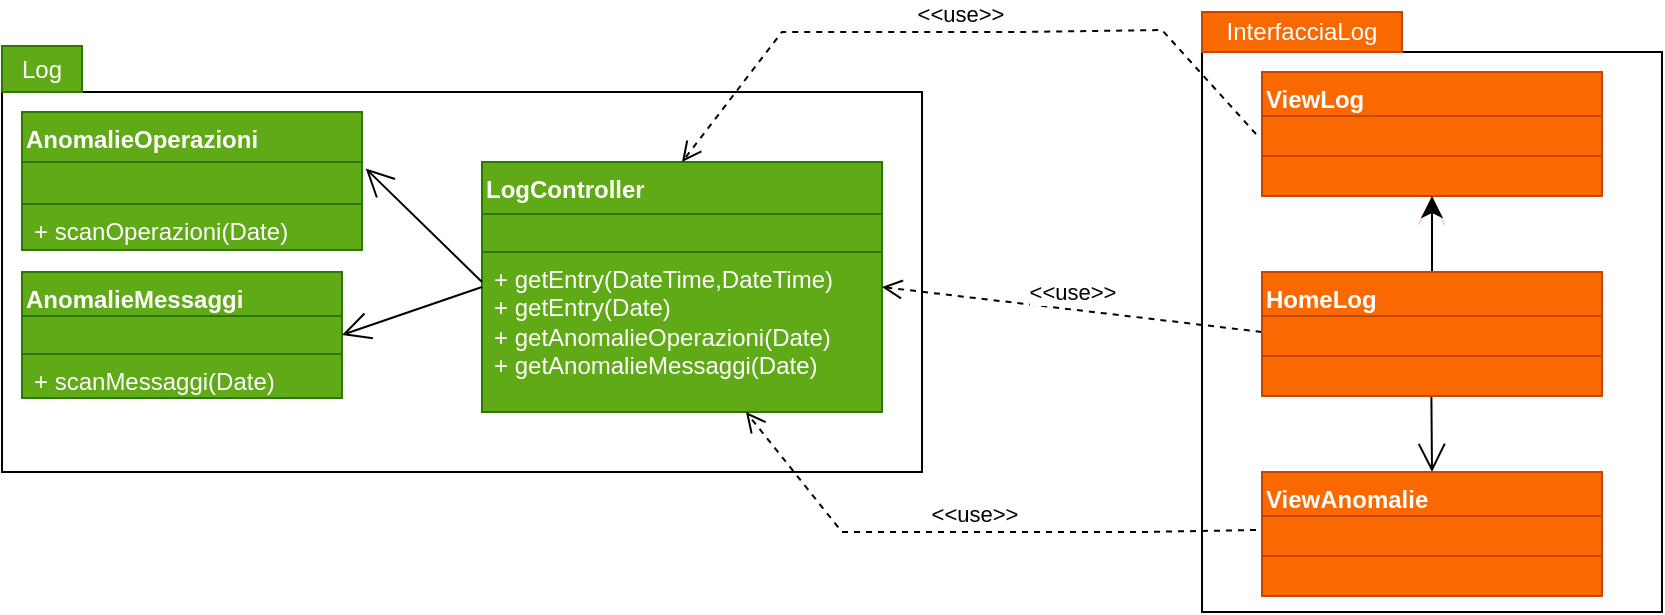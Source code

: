 <mxfile version="24.4.9" type="github">
  <diagram name="Pagina-1" id="b1b_KA6KlfcaUS7zXWw2">
    <mxGraphModel dx="2015" dy="1127" grid="0" gridSize="10" guides="1" tooltips="1" connect="1" arrows="1" fold="1" page="1" pageScale="1" pageWidth="827" pageHeight="1169" math="0" shadow="0">
      <root>
        <mxCell id="0" />
        <mxCell id="1" parent="0" />
        <mxCell id="djfGe0gmtvUCP7Zhn8_7-2" value="" style="rounded=0;whiteSpace=wrap;html=1;" parent="1" vertex="1">
          <mxGeometry x="-1" y="80" width="460" height="190" as="geometry" />
        </mxCell>
        <mxCell id="djfGe0gmtvUCP7Zhn8_7-4" value="Log" style="rounded=0;whiteSpace=wrap;html=1;fillColor=#60a917;strokeColor=#2D7600;fontColor=#ffffff;" parent="1" vertex="1">
          <mxGeometry x="-1" y="57" width="40" height="23" as="geometry" />
        </mxCell>
        <mxCell id="djfGe0gmtvUCP7Zhn8_7-5" value="AnomalieOperazioni&lt;div&gt;&lt;br&gt;&lt;/div&gt;" style="swimlane;fontStyle=1;align=left;verticalAlign=top;childLayout=stackLayout;horizontal=1;startSize=25;horizontalStack=0;resizeParent=1;resizeParentMax=0;resizeLast=0;collapsible=1;marginBottom=0;whiteSpace=wrap;html=1;rounded=0;fillColor=#60a917;fontColor=#ffffff;strokeColor=#2D7600;perimeterSpacing=3;" parent="1" vertex="1">
          <mxGeometry x="9" y="90" width="170" height="69" as="geometry">
            <mxRectangle x="70" y="100" width="100" height="30" as="alternateBounds" />
          </mxGeometry>
        </mxCell>
        <mxCell id="djfGe0gmtvUCP7Zhn8_7-6" value="" style="text;strokeColor=#2D7600;fillColor=#60a917;align=left;verticalAlign=top;spacingLeft=4;spacingRight=4;overflow=hidden;rotatable=0;points=[[0,0.5],[1,0.5]];portConstraint=eastwest;whiteSpace=wrap;html=1;fontColor=#ffffff;" parent="djfGe0gmtvUCP7Zhn8_7-5" vertex="1">
          <mxGeometry y="25" width="170" height="21" as="geometry" />
        </mxCell>
        <mxCell id="djfGe0gmtvUCP7Zhn8_7-7" value="" style="line;strokeWidth=1;fillColor=none;align=left;verticalAlign=middle;spacingTop=-1;spacingLeft=3;spacingRight=3;rotatable=0;labelPosition=right;points=[];portConstraint=eastwest;strokeColor=inherit;rounded=1;" parent="djfGe0gmtvUCP7Zhn8_7-5" vertex="1">
          <mxGeometry y="46" width="170" as="geometry" />
        </mxCell>
        <mxCell id="djfGe0gmtvUCP7Zhn8_7-8" value="+ scanOperazioni(Date)" style="text;strokeColor=#2D7600;fillColor=#60a917;align=left;verticalAlign=top;spacingLeft=4;spacingRight=4;overflow=hidden;rotatable=0;points=[[0,0.5],[1,0.5]];portConstraint=eastwest;whiteSpace=wrap;html=1;fontColor=#ffffff;" parent="djfGe0gmtvUCP7Zhn8_7-5" vertex="1">
          <mxGeometry y="46" width="170" height="23" as="geometry" />
        </mxCell>
        <mxCell id="djfGe0gmtvUCP7Zhn8_7-9" value="&lt;div style=&quot;&quot;&gt;&lt;span style=&quot;background-color: initial;&quot;&gt;AnomalieMessaggi&lt;/span&gt;&lt;/div&gt;&lt;div&gt;&lt;br&gt;&lt;/div&gt;" style="swimlane;fontStyle=1;align=left;verticalAlign=top;childLayout=stackLayout;horizontal=1;startSize=22;horizontalStack=0;resizeParent=1;resizeParentMax=0;resizeLast=0;collapsible=1;marginBottom=0;whiteSpace=wrap;html=1;rounded=0;fillColor=#60a917;fontColor=#ffffff;strokeColor=#2D7600;" parent="1" vertex="1">
          <mxGeometry x="9" y="170" width="160" height="63" as="geometry" />
        </mxCell>
        <mxCell id="djfGe0gmtvUCP7Zhn8_7-10" value="&lt;div&gt;&lt;br&gt;&lt;/div&gt;" style="text;strokeColor=#2D7600;fillColor=#60a917;align=left;verticalAlign=top;spacingLeft=4;spacingRight=4;overflow=hidden;rotatable=0;points=[[0,0.5],[1,0.5]];portConstraint=eastwest;whiteSpace=wrap;html=1;fontColor=#ffffff;" parent="djfGe0gmtvUCP7Zhn8_7-9" vertex="1">
          <mxGeometry y="22" width="160" height="19" as="geometry" />
        </mxCell>
        <mxCell id="djfGe0gmtvUCP7Zhn8_7-12" value="+ scanMessaggi(Date)" style="text;strokeColor=#2D7600;fillColor=#60a917;align=left;verticalAlign=top;spacingLeft=4;spacingRight=4;overflow=hidden;rotatable=0;points=[[0,0.5],[1,0.5]];portConstraint=eastwest;whiteSpace=wrap;html=1;fontColor=#ffffff;" parent="djfGe0gmtvUCP7Zhn8_7-9" vertex="1">
          <mxGeometry y="41" width="160" height="22" as="geometry" />
        </mxCell>
        <mxCell id="djfGe0gmtvUCP7Zhn8_7-13" value="LogController&lt;div&gt;&lt;br&gt;&lt;/div&gt;" style="swimlane;fontStyle=1;align=left;verticalAlign=top;childLayout=stackLayout;horizontal=1;startSize=26;horizontalStack=0;resizeParent=1;resizeParentMax=0;resizeLast=0;collapsible=1;marginBottom=0;whiteSpace=wrap;html=1;rounded=0;fillColor=#60a917;fontColor=#ffffff;strokeColor=#2D7600;" parent="1" vertex="1">
          <mxGeometry x="239" y="115" width="200" height="125" as="geometry" />
        </mxCell>
        <mxCell id="djfGe0gmtvUCP7Zhn8_7-14" value="&lt;div&gt;&lt;br&gt;&lt;/div&gt;&lt;div&gt;&lt;br&gt;&lt;/div&gt;" style="text;strokeColor=#2D7600;fillColor=#60a917;align=left;verticalAlign=top;spacingLeft=4;spacingRight=4;overflow=hidden;rotatable=0;points=[[0,0.5],[1,0.5]];portConstraint=eastwest;whiteSpace=wrap;html=1;fontColor=#ffffff;" parent="djfGe0gmtvUCP7Zhn8_7-13" vertex="1">
          <mxGeometry y="26" width="200" height="19" as="geometry" />
        </mxCell>
        <mxCell id="djfGe0gmtvUCP7Zhn8_7-16" value="+ getEntry(DateTime,DateTime)&amp;nbsp;&amp;nbsp;&lt;div&gt;+ getEntry(Date)&lt;/div&gt;&lt;div&gt;+ getAnomalieOperazioni(Date)&lt;/div&gt;&lt;div&gt;+ getAnomalieMessaggi(Date)&lt;/div&gt;" style="text;strokeColor=#2D7600;fillColor=#60a917;align=left;verticalAlign=top;spacingLeft=4;spacingRight=4;overflow=hidden;rotatable=0;points=[[0,0.5],[1,0.5]];portConstraint=eastwest;whiteSpace=wrap;html=1;fontColor=#ffffff;" parent="djfGe0gmtvUCP7Zhn8_7-13" vertex="1">
          <mxGeometry y="45" width="200" height="80" as="geometry" />
        </mxCell>
        <mxCell id="djfGe0gmtvUCP7Zhn8_7-17" value="" style="endArrow=open;endFill=1;endSize=12;html=1;rounded=1;entryX=1.011;entryY=0.155;entryDx=0;entryDy=0;entryPerimeter=0;fillColor=#1ba1e2;strokeColor=#000000;" parent="1" target="djfGe0gmtvUCP7Zhn8_7-6" edge="1">
          <mxGeometry width="160" relative="1" as="geometry">
            <mxPoint x="239" y="175" as="sourcePoint" />
            <mxPoint x="309" y="140" as="targetPoint" />
          </mxGeometry>
        </mxCell>
        <mxCell id="djfGe0gmtvUCP7Zhn8_7-18" value="" style="endArrow=open;endFill=1;endSize=12;html=1;rounded=1;entryX=1;entryY=0.5;entryDx=0;entryDy=0;exitX=0;exitY=0.5;exitDx=0;exitDy=0;fillColor=#1ba1e2;strokeColor=#000000;" parent="1" source="djfGe0gmtvUCP7Zhn8_7-13" target="djfGe0gmtvUCP7Zhn8_7-9" edge="1">
          <mxGeometry width="160" relative="1" as="geometry">
            <mxPoint x="249" y="155" as="sourcePoint" />
            <mxPoint x="191" y="122" as="targetPoint" />
          </mxGeometry>
        </mxCell>
        <mxCell id="djfGe0gmtvUCP7Zhn8_7-20" value="" style="verticalLabelPosition=bottom;verticalAlign=top;html=1;shape=mxgraph.basic.rect;fillColor2=none;strokeWidth=1;size=20;indent=5;rounded=1;" parent="1" vertex="1">
          <mxGeometry x="599" y="60" width="230" height="280" as="geometry" />
        </mxCell>
        <mxCell id="djfGe0gmtvUCP7Zhn8_7-23" value="InterfacciaLog" style="rounded=0;whiteSpace=wrap;html=1;fillColor=#fa6800;fontColor=#ffffff;strokeColor=#c64600;" parent="1" vertex="1">
          <mxGeometry x="599" y="40" width="100" height="20" as="geometry" />
        </mxCell>
        <mxCell id="djfGe0gmtvUCP7Zhn8_7-29" value="&lt;div&gt;&lt;font color=&quot;#ffffff&quot;&gt;ViewLog&lt;/font&gt;&lt;/div&gt;" style="swimlane;fontStyle=1;align=left;verticalAlign=top;childLayout=stackLayout;horizontal=1;startSize=22;horizontalStack=0;resizeParent=1;resizeParentMax=0;resizeLast=0;collapsible=1;marginBottom=0;whiteSpace=wrap;html=1;rounded=0;fillColor=#fa6800;fontColor=#000000;strokeColor=#c64600;perimeterSpacing=3;" parent="1" vertex="1">
          <mxGeometry x="629" y="70" width="170" height="62" as="geometry">
            <mxRectangle x="70" y="100" width="100" height="30" as="alternateBounds" />
          </mxGeometry>
        </mxCell>
        <mxCell id="djfGe0gmtvUCP7Zhn8_7-30" value="" style="text;strokeColor=#c64600;fillColor=#fa6800;align=left;verticalAlign=top;spacingLeft=4;spacingRight=4;overflow=hidden;rotatable=0;points=[[0,0.5],[1,0.5]];portConstraint=eastwest;whiteSpace=wrap;html=1;fontColor=#000000;" parent="djfGe0gmtvUCP7Zhn8_7-29" vertex="1">
          <mxGeometry y="22" width="170" height="20" as="geometry" />
        </mxCell>
        <mxCell id="djfGe0gmtvUCP7Zhn8_7-31" value="" style="line;strokeWidth=1;fillColor=none;align=left;verticalAlign=middle;spacingTop=-1;spacingLeft=3;spacingRight=3;rotatable=0;labelPosition=right;points=[];portConstraint=eastwest;strokeColor=inherit;rounded=1;" parent="djfGe0gmtvUCP7Zhn8_7-29" vertex="1">
          <mxGeometry y="42" width="170" as="geometry" />
        </mxCell>
        <mxCell id="djfGe0gmtvUCP7Zhn8_7-32" value="&lt;div&gt;&lt;br&gt;&lt;/div&gt;&lt;div&gt;&lt;br&gt;&lt;/div&gt;" style="text;strokeColor=#c64600;fillColor=#fa6800;align=left;verticalAlign=top;spacingLeft=4;spacingRight=4;overflow=hidden;rotatable=0;points=[[0,0.5],[1,0.5]];portConstraint=eastwest;whiteSpace=wrap;html=1;fontColor=#000000;" parent="djfGe0gmtvUCP7Zhn8_7-29" vertex="1">
          <mxGeometry y="42" width="170" height="20" as="geometry" />
        </mxCell>
        <mxCell id="djfGe0gmtvUCP7Zhn8_7-41" value="&amp;lt;&amp;lt;use&amp;gt;&amp;gt;" style="html=1;verticalAlign=bottom;endArrow=open;dashed=1;endSize=8;curved=0;rounded=0;exitX=0;exitY=0.5;exitDx=0;exitDy=0;fillColor=#1ba1e2;strokeColor=#000000;" parent="1" target="djfGe0gmtvUCP7Zhn8_7-16" edge="1">
          <mxGeometry x="-0.002" relative="1" as="geometry">
            <mxPoint x="626.0" y="299" as="sourcePoint" />
            <mxPoint x="619" y="220" as="targetPoint" />
            <Array as="points">
              <mxPoint x="569" y="300" />
              <mxPoint x="509" y="300" />
              <mxPoint x="419" y="300" />
            </Array>
            <mxPoint as="offset" />
          </mxGeometry>
        </mxCell>
        <mxCell id="djfGe0gmtvUCP7Zhn8_7-43" value="&amp;lt;&amp;lt;use&amp;gt;&amp;gt;" style="html=1;verticalAlign=bottom;endArrow=open;dashed=1;endSize=8;curved=0;rounded=0;entryX=1;entryY=0.5;entryDx=0;entryDy=0;exitX=-0.001;exitY=-0.168;exitDx=0;exitDy=0;exitPerimeter=0;fillColor=#1ba1e2;strokeColor=#000000;" parent="1" target="djfGe0gmtvUCP7Zhn8_7-13" edge="1">
          <mxGeometry relative="1" as="geometry">
            <mxPoint x="628.83" y="199.968" as="sourcePoint" />
            <mxPoint x="499" y="240" as="targetPoint" />
          </mxGeometry>
        </mxCell>
        <mxCell id="djfGe0gmtvUCP7Zhn8_7-44" value="&amp;lt;&amp;lt;use&amp;gt;&amp;gt;" style="html=1;verticalAlign=bottom;endArrow=open;dashed=1;endSize=8;curved=0;rounded=0;exitX=0;exitY=0.5;exitDx=0;exitDy=0;entryX=0.5;entryY=0;entryDx=0;entryDy=0;fillColor=#1ba1e2;strokeColor=#000000;" parent="1" source="djfGe0gmtvUCP7Zhn8_7-29" target="djfGe0gmtvUCP7Zhn8_7-13" edge="1">
          <mxGeometry relative="1" as="geometry">
            <mxPoint x="579" y="150" as="sourcePoint" />
            <mxPoint x="399" y="48.815" as="targetPoint" />
            <Array as="points">
              <mxPoint x="579" y="49" />
              <mxPoint x="509" y="50" />
              <mxPoint x="389" y="50" />
            </Array>
          </mxGeometry>
        </mxCell>
        <mxCell id="djfGe0gmtvUCP7Zhn8_7-45" value="" style="endArrow=open;endFill=1;endSize=12;html=1;rounded=1;exitX=0.498;exitY=0.968;exitDx=0;exitDy=0;exitPerimeter=0;fillColor=#1ba1e2;strokeColor=#000000;" parent="1" edge="1">
          <mxGeometry width="160" relative="1" as="geometry">
            <mxPoint x="713.66" y="227.232" as="sourcePoint" />
            <mxPoint x="714" y="270" as="targetPoint" />
          </mxGeometry>
        </mxCell>
        <mxCell id="djfGe0gmtvUCP7Zhn8_7-46" value="" style="endArrow=open;endFill=1;endSize=12;html=1;rounded=1;entryX=0.501;entryY=1.011;entryDx=0;entryDy=0;entryPerimeter=0;fillColor=#1ba1e2;strokeColor=#FFCCE6;" parent="1" target="djfGe0gmtvUCP7Zhn8_7-32" edge="1">
          <mxGeometry width="160" relative="1" as="geometry">
            <mxPoint x="714" y="170" as="sourcePoint" />
            <mxPoint x="709" y="128" as="targetPoint" />
            <Array as="points">
              <mxPoint x="714" y="140" />
            </Array>
          </mxGeometry>
        </mxCell>
        <mxCell id="HBRwpcBnEcIffdZuwEBY-10" value="" style="edgeStyle=none;curved=1;rounded=0;orthogonalLoop=1;jettySize=auto;html=1;fontSize=12;startSize=8;endSize=8;" edge="1" parent="1" target="djfGe0gmtvUCP7Zhn8_7-32">
          <mxGeometry relative="1" as="geometry">
            <mxPoint x="714" y="171" as="sourcePoint" />
          </mxGeometry>
        </mxCell>
        <mxCell id="HBRwpcBnEcIffdZuwEBY-11" value="&lt;div&gt;&lt;font color=&quot;#ffffff&quot;&gt;HomeLog&lt;/font&gt;&lt;/div&gt;" style="swimlane;fontStyle=1;align=left;verticalAlign=top;childLayout=stackLayout;horizontal=1;startSize=22;horizontalStack=0;resizeParent=1;resizeParentMax=0;resizeLast=0;collapsible=1;marginBottom=0;whiteSpace=wrap;html=1;rounded=0;fillColor=#fa6800;fontColor=#000000;strokeColor=#c64600;perimeterSpacing=3;" vertex="1" parent="1">
          <mxGeometry x="629" y="170" width="170" height="62" as="geometry">
            <mxRectangle x="70" y="100" width="100" height="30" as="alternateBounds" />
          </mxGeometry>
        </mxCell>
        <mxCell id="HBRwpcBnEcIffdZuwEBY-12" value="" style="text;strokeColor=#c64600;fillColor=#fa6800;align=left;verticalAlign=top;spacingLeft=4;spacingRight=4;overflow=hidden;rotatable=0;points=[[0,0.5],[1,0.5]];portConstraint=eastwest;whiteSpace=wrap;html=1;fontColor=#000000;" vertex="1" parent="HBRwpcBnEcIffdZuwEBY-11">
          <mxGeometry y="22" width="170" height="20" as="geometry" />
        </mxCell>
        <mxCell id="HBRwpcBnEcIffdZuwEBY-13" value="" style="line;strokeWidth=1;fillColor=none;align=left;verticalAlign=middle;spacingTop=-1;spacingLeft=3;spacingRight=3;rotatable=0;labelPosition=right;points=[];portConstraint=eastwest;strokeColor=inherit;rounded=1;" vertex="1" parent="HBRwpcBnEcIffdZuwEBY-11">
          <mxGeometry y="42" width="170" as="geometry" />
        </mxCell>
        <mxCell id="HBRwpcBnEcIffdZuwEBY-14" value="&lt;div&gt;&lt;br&gt;&lt;/div&gt;&lt;div&gt;&lt;br&gt;&lt;/div&gt;" style="text;strokeColor=#c64600;fillColor=#fa6800;align=left;verticalAlign=top;spacingLeft=4;spacingRight=4;overflow=hidden;rotatable=0;points=[[0,0.5],[1,0.5]];portConstraint=eastwest;whiteSpace=wrap;html=1;fontColor=#000000;" vertex="1" parent="HBRwpcBnEcIffdZuwEBY-11">
          <mxGeometry y="42" width="170" height="20" as="geometry" />
        </mxCell>
        <mxCell id="HBRwpcBnEcIffdZuwEBY-15" value="&lt;div&gt;&lt;font color=&quot;#ffffff&quot;&gt;ViewAnomalie&lt;/font&gt;&lt;/div&gt;" style="swimlane;fontStyle=1;align=left;verticalAlign=top;childLayout=stackLayout;horizontal=1;startSize=22;horizontalStack=0;resizeParent=1;resizeParentMax=0;resizeLast=0;collapsible=1;marginBottom=0;whiteSpace=wrap;html=1;rounded=0;fillColor=#fa6800;fontColor=#000000;strokeColor=#c64600;perimeterSpacing=3;" vertex="1" parent="1">
          <mxGeometry x="629" y="270" width="170" height="62" as="geometry">
            <mxRectangle x="70" y="100" width="100" height="30" as="alternateBounds" />
          </mxGeometry>
        </mxCell>
        <mxCell id="HBRwpcBnEcIffdZuwEBY-16" value="" style="text;strokeColor=#c64600;fillColor=#fa6800;align=left;verticalAlign=top;spacingLeft=4;spacingRight=4;overflow=hidden;rotatable=0;points=[[0,0.5],[1,0.5]];portConstraint=eastwest;whiteSpace=wrap;html=1;fontColor=#000000;" vertex="1" parent="HBRwpcBnEcIffdZuwEBY-15">
          <mxGeometry y="22" width="170" height="20" as="geometry" />
        </mxCell>
        <mxCell id="HBRwpcBnEcIffdZuwEBY-17" value="" style="line;strokeWidth=1;fillColor=none;align=left;verticalAlign=middle;spacingTop=-1;spacingLeft=3;spacingRight=3;rotatable=0;labelPosition=right;points=[];portConstraint=eastwest;strokeColor=inherit;rounded=1;" vertex="1" parent="HBRwpcBnEcIffdZuwEBY-15">
          <mxGeometry y="42" width="170" as="geometry" />
        </mxCell>
        <mxCell id="HBRwpcBnEcIffdZuwEBY-18" value="&lt;div&gt;&lt;br&gt;&lt;/div&gt;&lt;div&gt;&lt;br&gt;&lt;/div&gt;" style="text;strokeColor=#c64600;fillColor=#fa6800;align=left;verticalAlign=top;spacingLeft=4;spacingRight=4;overflow=hidden;rotatable=0;points=[[0,0.5],[1,0.5]];portConstraint=eastwest;whiteSpace=wrap;html=1;fontColor=#000000;" vertex="1" parent="HBRwpcBnEcIffdZuwEBY-15">
          <mxGeometry y="42" width="170" height="20" as="geometry" />
        </mxCell>
      </root>
    </mxGraphModel>
  </diagram>
</mxfile>
